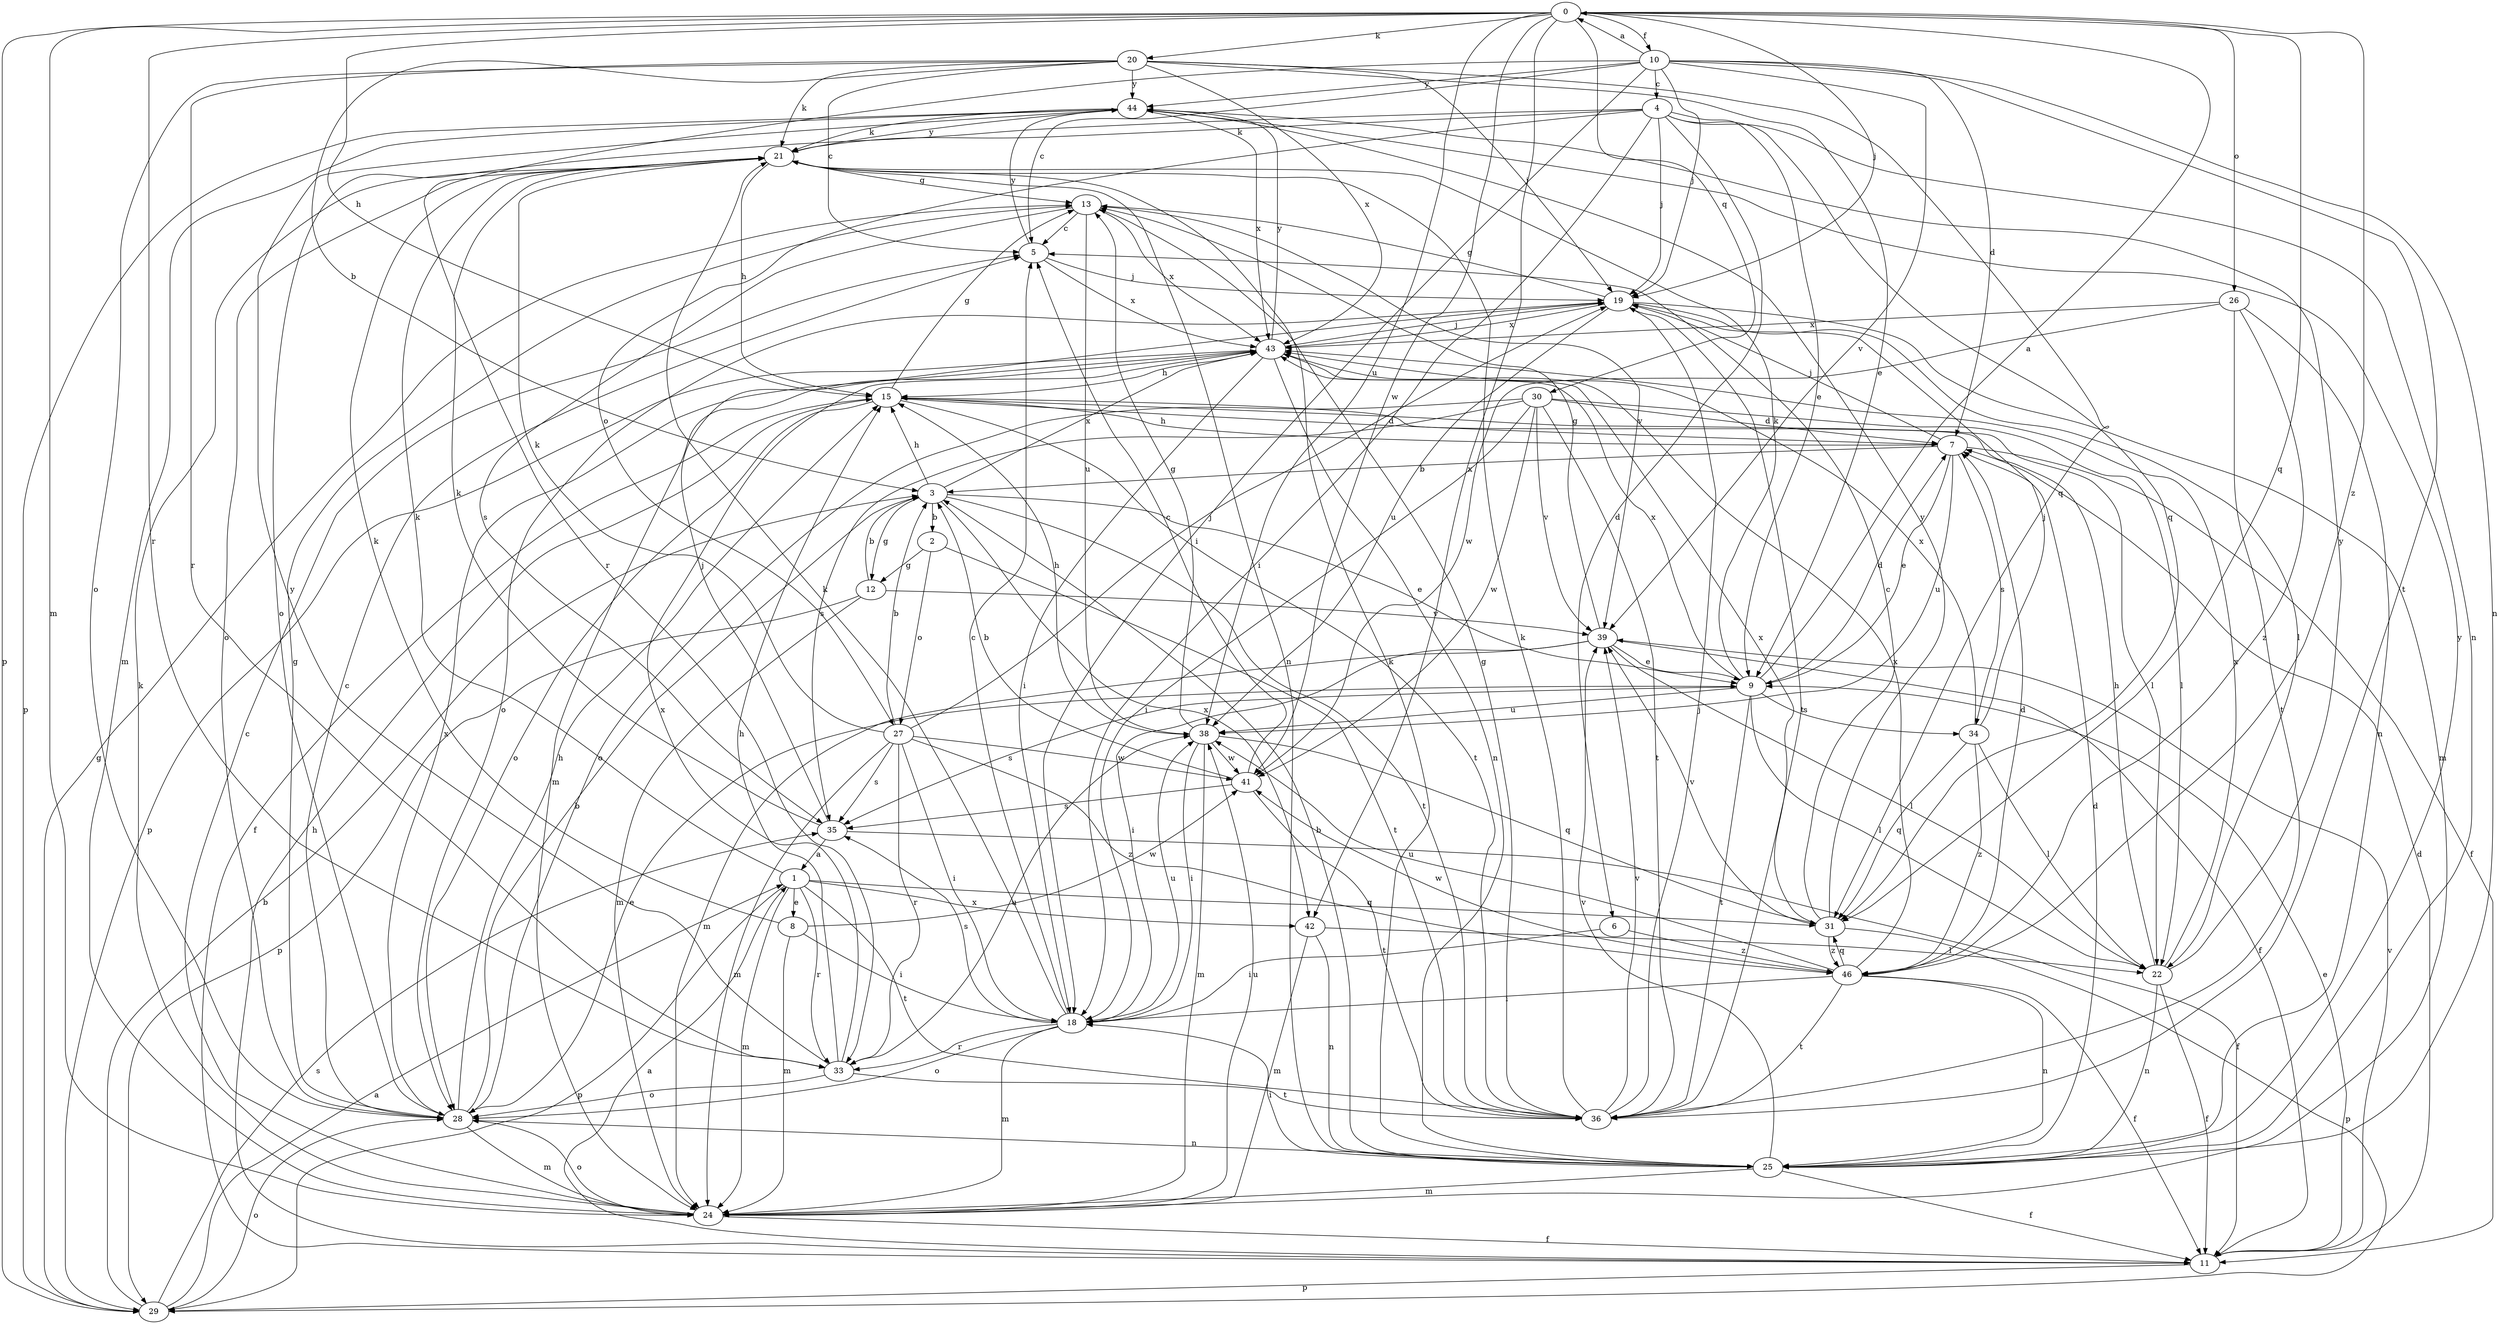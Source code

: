 strict digraph  {
0;
1;
2;
3;
4;
5;
6;
7;
8;
9;
10;
11;
12;
13;
15;
18;
19;
20;
21;
22;
24;
25;
26;
27;
28;
29;
30;
31;
33;
34;
35;
36;
38;
39;
41;
42;
43;
44;
46;
0 -> 10  [label=f];
0 -> 15  [label=h];
0 -> 19  [label=j];
0 -> 20  [label=k];
0 -> 24  [label=m];
0 -> 26  [label=o];
0 -> 29  [label=p];
0 -> 30  [label=q];
0 -> 31  [label=q];
0 -> 33  [label=r];
0 -> 38  [label=u];
0 -> 41  [label=w];
0 -> 42  [label=x];
0 -> 46  [label=z];
1 -> 8  [label=e];
1 -> 21  [label=k];
1 -> 24  [label=m];
1 -> 29  [label=p];
1 -> 31  [label=q];
1 -> 33  [label=r];
1 -> 36  [label=t];
1 -> 42  [label=x];
2 -> 12  [label=g];
2 -> 27  [label=o];
2 -> 36  [label=t];
3 -> 2  [label=b];
3 -> 9  [label=e];
3 -> 12  [label=g];
3 -> 15  [label=h];
3 -> 36  [label=t];
3 -> 42  [label=x];
3 -> 43  [label=x];
4 -> 6  [label=d];
4 -> 9  [label=e];
4 -> 18  [label=i];
4 -> 19  [label=j];
4 -> 21  [label=k];
4 -> 25  [label=n];
4 -> 27  [label=o];
4 -> 28  [label=o];
4 -> 31  [label=q];
5 -> 19  [label=j];
5 -> 43  [label=x];
5 -> 44  [label=y];
6 -> 18  [label=i];
6 -> 46  [label=z];
7 -> 3  [label=b];
7 -> 9  [label=e];
7 -> 11  [label=f];
7 -> 15  [label=h];
7 -> 19  [label=j];
7 -> 34  [label=s];
7 -> 38  [label=u];
8 -> 18  [label=i];
8 -> 21  [label=k];
8 -> 24  [label=m];
8 -> 41  [label=w];
9 -> 0  [label=a];
9 -> 7  [label=d];
9 -> 21  [label=k];
9 -> 22  [label=l];
9 -> 34  [label=s];
9 -> 35  [label=s];
9 -> 36  [label=t];
9 -> 38  [label=u];
9 -> 43  [label=x];
10 -> 0  [label=a];
10 -> 4  [label=c];
10 -> 5  [label=c];
10 -> 7  [label=d];
10 -> 18  [label=i];
10 -> 19  [label=j];
10 -> 25  [label=n];
10 -> 33  [label=r];
10 -> 36  [label=t];
10 -> 39  [label=v];
10 -> 44  [label=y];
11 -> 1  [label=a];
11 -> 7  [label=d];
11 -> 9  [label=e];
11 -> 15  [label=h];
11 -> 29  [label=p];
11 -> 39  [label=v];
12 -> 3  [label=b];
12 -> 24  [label=m];
12 -> 29  [label=p];
12 -> 39  [label=v];
13 -> 5  [label=c];
13 -> 35  [label=s];
13 -> 38  [label=u];
13 -> 39  [label=v];
13 -> 43  [label=x];
15 -> 7  [label=d];
15 -> 11  [label=f];
15 -> 13  [label=g];
15 -> 22  [label=l];
15 -> 28  [label=o];
15 -> 36  [label=t];
18 -> 5  [label=c];
18 -> 21  [label=k];
18 -> 24  [label=m];
18 -> 28  [label=o];
18 -> 33  [label=r];
18 -> 35  [label=s];
18 -> 38  [label=u];
19 -> 13  [label=g];
19 -> 22  [label=l];
19 -> 24  [label=m];
19 -> 28  [label=o];
19 -> 36  [label=t];
19 -> 38  [label=u];
19 -> 43  [label=x];
20 -> 3  [label=b];
20 -> 5  [label=c];
20 -> 9  [label=e];
20 -> 19  [label=j];
20 -> 21  [label=k];
20 -> 28  [label=o];
20 -> 31  [label=q];
20 -> 33  [label=r];
20 -> 43  [label=x];
20 -> 44  [label=y];
21 -> 13  [label=g];
21 -> 15  [label=h];
21 -> 25  [label=n];
21 -> 28  [label=o];
21 -> 44  [label=y];
22 -> 11  [label=f];
22 -> 15  [label=h];
22 -> 25  [label=n];
22 -> 43  [label=x];
22 -> 44  [label=y];
24 -> 5  [label=c];
24 -> 11  [label=f];
24 -> 21  [label=k];
24 -> 28  [label=o];
24 -> 38  [label=u];
25 -> 3  [label=b];
25 -> 7  [label=d];
25 -> 11  [label=f];
25 -> 18  [label=i];
25 -> 21  [label=k];
25 -> 24  [label=m];
25 -> 39  [label=v];
25 -> 44  [label=y];
26 -> 25  [label=n];
26 -> 36  [label=t];
26 -> 41  [label=w];
26 -> 43  [label=x];
26 -> 46  [label=z];
27 -> 3  [label=b];
27 -> 18  [label=i];
27 -> 19  [label=j];
27 -> 21  [label=k];
27 -> 24  [label=m];
27 -> 33  [label=r];
27 -> 35  [label=s];
27 -> 41  [label=w];
27 -> 46  [label=z];
28 -> 3  [label=b];
28 -> 5  [label=c];
28 -> 9  [label=e];
28 -> 13  [label=g];
28 -> 15  [label=h];
28 -> 24  [label=m];
28 -> 25  [label=n];
28 -> 43  [label=x];
29 -> 1  [label=a];
29 -> 3  [label=b];
29 -> 13  [label=g];
29 -> 28  [label=o];
29 -> 35  [label=s];
30 -> 7  [label=d];
30 -> 18  [label=i];
30 -> 22  [label=l];
30 -> 28  [label=o];
30 -> 35  [label=s];
30 -> 36  [label=t];
30 -> 39  [label=v];
30 -> 41  [label=w];
31 -> 5  [label=c];
31 -> 29  [label=p];
31 -> 39  [label=v];
31 -> 43  [label=x];
31 -> 44  [label=y];
31 -> 46  [label=z];
33 -> 15  [label=h];
33 -> 28  [label=o];
33 -> 36  [label=t];
33 -> 38  [label=u];
33 -> 43  [label=x];
33 -> 44  [label=y];
34 -> 19  [label=j];
34 -> 22  [label=l];
34 -> 31  [label=q];
34 -> 43  [label=x];
34 -> 46  [label=z];
35 -> 1  [label=a];
35 -> 11  [label=f];
35 -> 19  [label=j];
35 -> 21  [label=k];
36 -> 13  [label=g];
36 -> 19  [label=j];
36 -> 21  [label=k];
36 -> 39  [label=v];
38 -> 13  [label=g];
38 -> 15  [label=h];
38 -> 18  [label=i];
38 -> 24  [label=m];
38 -> 31  [label=q];
38 -> 41  [label=w];
39 -> 9  [label=e];
39 -> 11  [label=f];
39 -> 13  [label=g];
39 -> 18  [label=i];
39 -> 22  [label=l];
39 -> 24  [label=m];
41 -> 3  [label=b];
41 -> 5  [label=c];
41 -> 35  [label=s];
41 -> 36  [label=t];
42 -> 22  [label=l];
42 -> 24  [label=m];
42 -> 25  [label=n];
43 -> 15  [label=h];
43 -> 18  [label=i];
43 -> 19  [label=j];
43 -> 24  [label=m];
43 -> 25  [label=n];
43 -> 29  [label=p];
43 -> 44  [label=y];
44 -> 21  [label=k];
44 -> 24  [label=m];
44 -> 29  [label=p];
44 -> 43  [label=x];
46 -> 7  [label=d];
46 -> 11  [label=f];
46 -> 18  [label=i];
46 -> 25  [label=n];
46 -> 31  [label=q];
46 -> 36  [label=t];
46 -> 38  [label=u];
46 -> 41  [label=w];
46 -> 43  [label=x];
}
